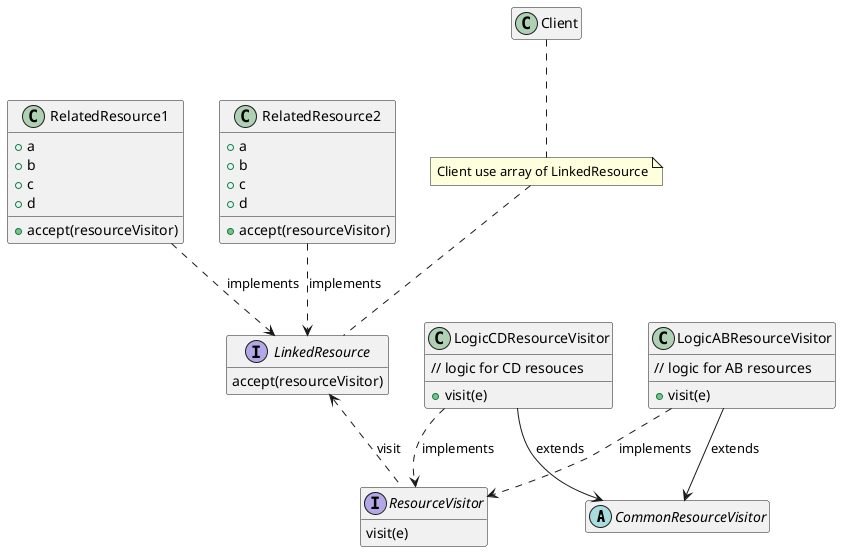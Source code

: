 @startuml entity_linking

hide empty members
' skinparam linetype ortho

abstract CommonResourceVisitor {

}

interface ResourceVisitor {
    visit(e)
}

class LogicABResourceVisitor {
    +visit(e)
    // logic for AB resources
}

class LogicCDResourceVisitor {
    +visit(e)
    // logic for CD resouces
}

LogicABResourceVisitor ..> ResourceVisitor : implements
LogicCDResourceVisitor ..> ResourceVisitor : implements

LogicABResourceVisitor --> CommonResourceVisitor : extends
LogicCDResourceVisitor --> CommonResourceVisitor : extends

interface LinkedResource {
    accept(resourceVisitor)
}

class RelatedResource1 {
    + a
    + b
    + c
    + d
    + accept(resourceVisitor)
}

class RelatedResource2 {
    + a
    + b
    + c
    + d
    + accept(resourceVisitor)
}

RelatedResource1 ..> LinkedResource : implements
RelatedResource2 ..> LinkedResource : implements

note "Client use array of LinkedResource" as N1

class Client

Client .. N1
N1 .. LinkedResource

LinkedResource <.. ResourceVisitor : visit

@enduml